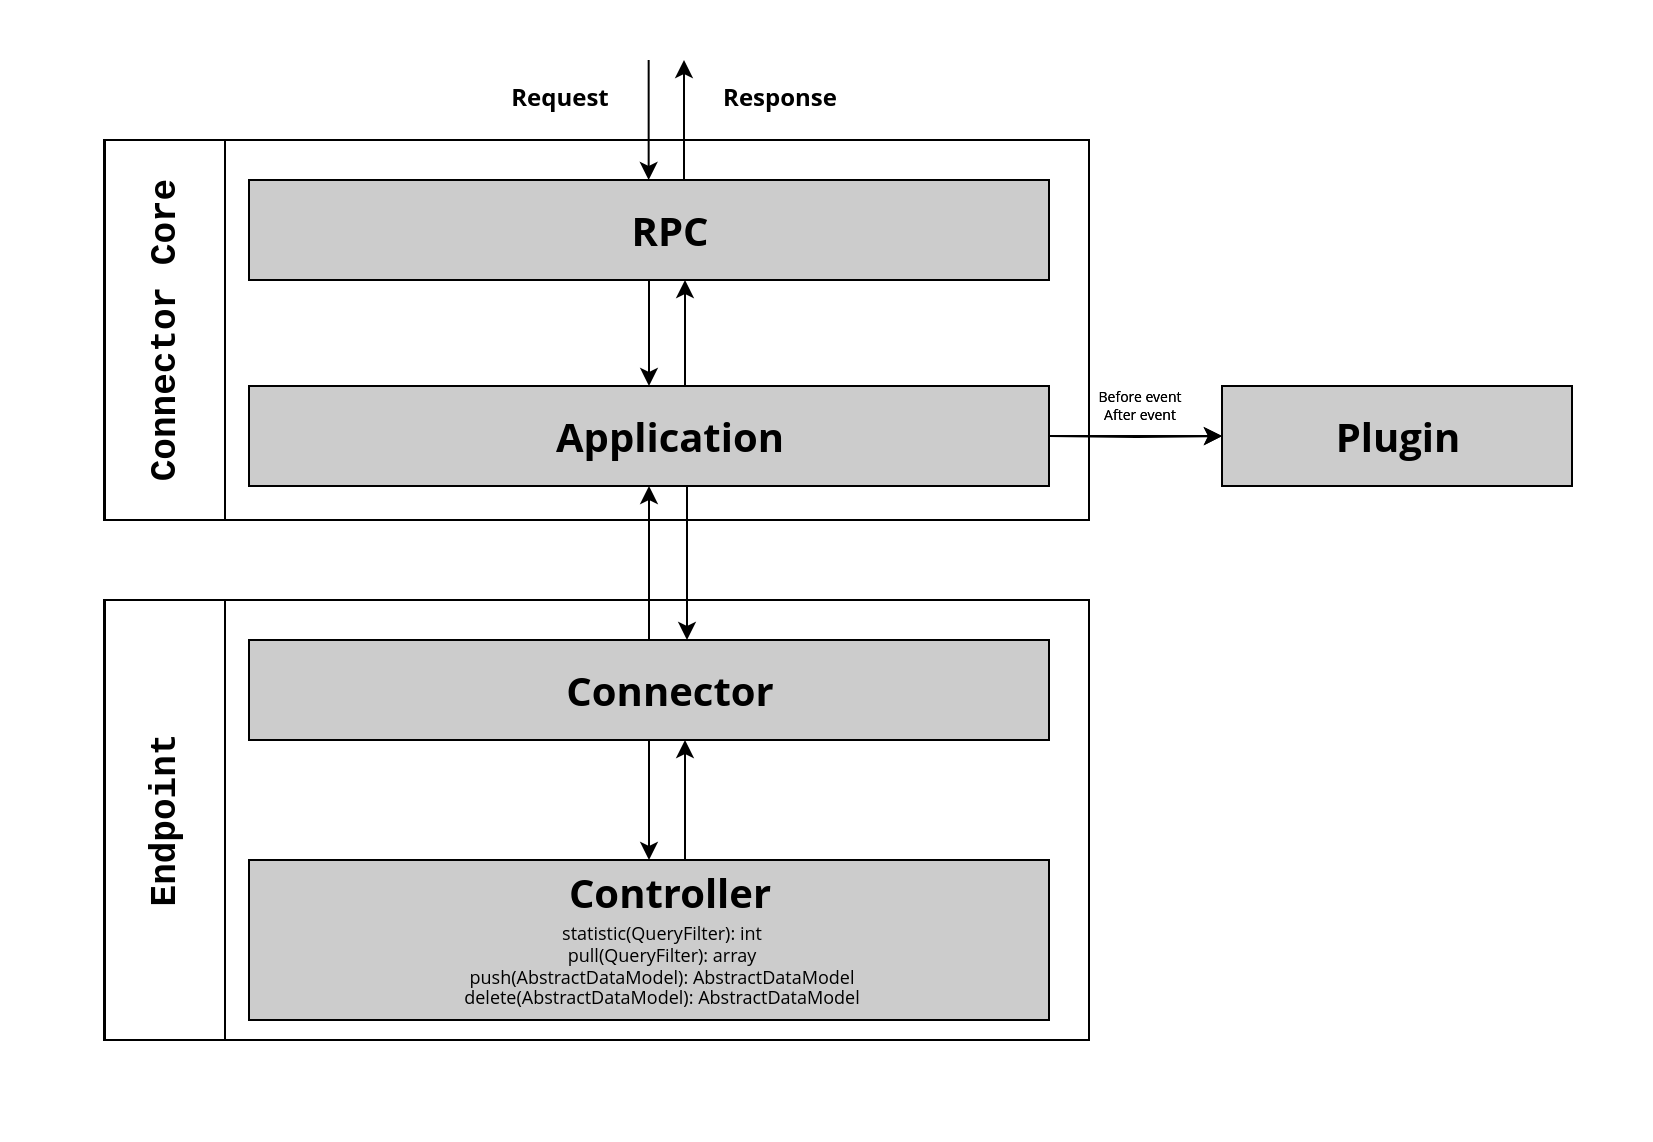 <mxfile version="13.7.3" type="device"><diagram id="C5RBs43oDa-KdzZeNtuy" name="Page-1"><mxGraphModel dx="985" dy="613" grid="1" gridSize="10" guides="1" tooltips="1" connect="1" arrows="1" fold="1" page="1" pageScale="1" pageWidth="827" pageHeight="1169" math="0" shadow="0"><root><mxCell id="WIyWlLk6GJQsqaUBKTNV-0"/><mxCell id="WIyWlLk6GJQsqaUBKTNV-1" parent="WIyWlLk6GJQsqaUBKTNV-0"/><mxCell id="3oK24SFI6hp9J9_T0SnS-45" value="" style="rounded=0;whiteSpace=wrap;html=1;labelBackgroundColor=none;fontSize=7;align=left;strokeColor=none;" parent="WIyWlLk6GJQsqaUBKTNV-1" vertex="1"><mxGeometry x="30" y="50" width="825.5" height="570" as="geometry"/></mxCell><mxCell id="3oK24SFI6hp9J9_T0SnS-0" value="" style="rounded=0;whiteSpace=wrap;html=1;" parent="WIyWlLk6GJQsqaUBKTNV-1" vertex="1"><mxGeometry x="82" y="120" width="492.5" height="190" as="geometry"/></mxCell><mxCell id="3oK24SFI6hp9J9_T0SnS-1" value="" style="rounded=0;whiteSpace=wrap;html=1;" parent="WIyWlLk6GJQsqaUBKTNV-1" vertex="1"><mxGeometry x="82.5" y="120" width="60" height="190" as="geometry"/></mxCell><mxCell id="3oK24SFI6hp9J9_T0SnS-2" value="&lt;font style=&quot;font-size: 18px&quot; face=&quot;Courier New&quot;&gt;Connector Core&lt;/font&gt;" style="text;html=1;strokeColor=none;fillColor=none;align=center;verticalAlign=middle;whiteSpace=wrap;rounded=0;rotation=-90;fontStyle=1;fontFamily=Open Sans;fontSource=https%3A%2F%2Ffonts.googleapis.com%2Fcss%3Ffamily%3DOpen%2BSans;" parent="WIyWlLk6GJQsqaUBKTNV-1" vertex="1"><mxGeometry x="30" y="205" width="165" height="20" as="geometry"/></mxCell><mxCell id="3oK24SFI6hp9J9_T0SnS-20" style="edgeStyle=orthogonalEdgeStyle;rounded=0;orthogonalLoop=1;jettySize=auto;html=1;entryX=0.5;entryY=0;entryDx=0;entryDy=0;" parent="WIyWlLk6GJQsqaUBKTNV-1" source="3oK24SFI6hp9J9_T0SnS-3" target="3oK24SFI6hp9J9_T0SnS-4" edge="1"><mxGeometry relative="1" as="geometry"/></mxCell><mxCell id="3oK24SFI6hp9J9_T0SnS-3" value="" style="rounded=0;whiteSpace=wrap;html=1;labelBorderColor=none;labelBackgroundColor=none;fillColor=#CCCCCC;" parent="WIyWlLk6GJQsqaUBKTNV-1" vertex="1"><mxGeometry x="154.5" y="140" width="400" height="50" as="geometry"/></mxCell><mxCell id="3oK24SFI6hp9J9_T0SnS-19" style="edgeStyle=orthogonalEdgeStyle;rounded=0;orthogonalLoop=1;jettySize=auto;html=1;entryX=0.5;entryY=1;entryDx=0;entryDy=0;" parent="WIyWlLk6GJQsqaUBKTNV-1" edge="1"><mxGeometry relative="1" as="geometry"><mxPoint x="372.5" y="250" as="sourcePoint"/><mxPoint x="372.5" y="190" as="targetPoint"/></mxGeometry></mxCell><mxCell id="3oK24SFI6hp9J9_T0SnS-4" value="" style="rounded=0;whiteSpace=wrap;html=1;fillColor=#CCCCCC;" parent="WIyWlLk6GJQsqaUBKTNV-1" vertex="1"><mxGeometry x="154.5" y="243" width="400" height="50" as="geometry"/></mxCell><mxCell id="3oK24SFI6hp9J9_T0SnS-14" value="&lt;font style=&quot;font-size: 20px&quot;&gt;Application&lt;/font&gt;" style="text;html=1;strokeColor=none;fillColor=none;align=center;verticalAlign=middle;whiteSpace=wrap;rounded=0;fontStyle=1;fontFamily=Open Sans;fontSource=https%3A%2F%2Ffonts.googleapis.com%2Fcss%3Ffamily%3DOpen%2BSans;" parent="WIyWlLk6GJQsqaUBKTNV-1" vertex="1"><mxGeometry x="344.5" y="258" width="40" height="20" as="geometry"/></mxCell><mxCell id="3oK24SFI6hp9J9_T0SnS-15" value="&lt;font style=&quot;font-size: 20px&quot;&gt;RPC&lt;/font&gt;" style="text;html=1;strokeColor=none;fillColor=none;align=center;verticalAlign=middle;whiteSpace=wrap;rounded=0;fontStyle=1;fontFamily=Open Sans;fontSource=https%3A%2F%2Ffonts.googleapis.com%2Fcss%3Ffamily%3DOpen%2BSans;" parent="WIyWlLk6GJQsqaUBKTNV-1" vertex="1"><mxGeometry x="344.5" y="155" width="40" height="20" as="geometry"/></mxCell><mxCell id="3oK24SFI6hp9J9_T0SnS-23" style="edgeStyle=orthogonalEdgeStyle;rounded=0;orthogonalLoop=1;jettySize=auto;html=1;entryX=0.5;entryY=0;entryDx=0;entryDy=0;" parent="WIyWlLk6GJQsqaUBKTNV-1" edge="1"><mxGeometry relative="1" as="geometry"><mxPoint x="354.33" y="80" as="sourcePoint"/><mxPoint x="354.33" y="140" as="targetPoint"/></mxGeometry></mxCell><mxCell id="3oK24SFI6hp9J9_T0SnS-24" style="edgeStyle=orthogonalEdgeStyle;rounded=0;orthogonalLoop=1;jettySize=auto;html=1;entryX=0.5;entryY=1;entryDx=0;entryDy=0;" parent="WIyWlLk6GJQsqaUBKTNV-1" edge="1"><mxGeometry relative="1" as="geometry"><mxPoint x="372" y="140" as="sourcePoint"/><mxPoint x="372" y="80" as="targetPoint"/></mxGeometry></mxCell><mxCell id="3oK24SFI6hp9J9_T0SnS-25" value="" style="rounded=0;whiteSpace=wrap;html=1;" parent="WIyWlLk6GJQsqaUBKTNV-1" vertex="1"><mxGeometry x="82" y="350" width="492.5" height="220" as="geometry"/></mxCell><mxCell id="3oK24SFI6hp9J9_T0SnS-26" value="" style="rounded=0;whiteSpace=wrap;html=1;" parent="WIyWlLk6GJQsqaUBKTNV-1" vertex="1"><mxGeometry x="82.5" y="350" width="60" height="220" as="geometry"/></mxCell><mxCell id="3oK24SFI6hp9J9_T0SnS-27" value="&lt;font style=&quot;font-size: 18px&quot; face=&quot;Courier New&quot;&gt;Endpoint&lt;/font&gt;" style="text;html=1;strokeColor=none;fillColor=none;align=center;verticalAlign=middle;whiteSpace=wrap;rounded=0;rotation=-90;fontStyle=1;fontFamily=Open Sans;fontSource=https%3A%2F%2Ffonts.googleapis.com%2Fcss%3Ffamily%3DOpen%2BSans;" parent="WIyWlLk6GJQsqaUBKTNV-1" vertex="1"><mxGeometry x="30" y="450" width="165" height="20" as="geometry"/></mxCell><mxCell id="3oK24SFI6hp9J9_T0SnS-28" style="edgeStyle=orthogonalEdgeStyle;rounded=0;orthogonalLoop=1;jettySize=auto;html=1;entryX=0.5;entryY=0;entryDx=0;entryDy=0;" parent="WIyWlLk6GJQsqaUBKTNV-1" source="3oK24SFI6hp9J9_T0SnS-29" target="3oK24SFI6hp9J9_T0SnS-31" edge="1"><mxGeometry relative="1" as="geometry"/></mxCell><mxCell id="3oK24SFI6hp9J9_T0SnS-43" value="" style="edgeStyle=orthogonalEdgeStyle;rounded=0;orthogonalLoop=1;jettySize=auto;html=1;fontSize=7;" parent="WIyWlLk6GJQsqaUBKTNV-1" edge="1"><mxGeometry relative="1" as="geometry"><mxPoint x="354.5" y="370" as="sourcePoint"/><mxPoint x="354.5" y="293" as="targetPoint"/></mxGeometry></mxCell><mxCell id="3oK24SFI6hp9J9_T0SnS-29" value="" style="rounded=0;whiteSpace=wrap;html=1;labelBorderColor=none;labelBackgroundColor=#CCCCCC;fillColor=#CCCCCC;" parent="WIyWlLk6GJQsqaUBKTNV-1" vertex="1"><mxGeometry x="154.5" y="370" width="400" height="50" as="geometry"/></mxCell><mxCell id="3oK24SFI6hp9J9_T0SnS-30" style="edgeStyle=orthogonalEdgeStyle;rounded=0;orthogonalLoop=1;jettySize=auto;html=1;entryX=0.5;entryY=1;entryDx=0;entryDy=0;" parent="WIyWlLk6GJQsqaUBKTNV-1" edge="1"><mxGeometry relative="1" as="geometry"><mxPoint x="372.5" y="480.0" as="sourcePoint"/><mxPoint x="372.5" y="420.0" as="targetPoint"/></mxGeometry></mxCell><mxCell id="3oK24SFI6hp9J9_T0SnS-31" value="" style="rounded=0;whiteSpace=wrap;html=1;fillColor=#CCCCCC;" parent="WIyWlLk6GJQsqaUBKTNV-1" vertex="1"><mxGeometry x="154.5" y="480" width="400" height="80" as="geometry"/></mxCell><mxCell id="3oK24SFI6hp9J9_T0SnS-32" value="&lt;font style=&quot;font-size: 20px&quot;&gt;Controller&lt;/font&gt;" style="text;html=1;strokeColor=none;fillColor=none;align=center;verticalAlign=middle;whiteSpace=wrap;rounded=0;fontStyle=1;fontFamily=Open Sans;fontSource=https%3A%2F%2Ffonts.googleapis.com%2Fcss%3Ffamily%3DOpen%2BSans;" parent="WIyWlLk6GJQsqaUBKTNV-1" vertex="1"><mxGeometry x="344.5" y="486" width="40" height="20" as="geometry"/></mxCell><mxCell id="3oK24SFI6hp9J9_T0SnS-33" value="&lt;font style=&quot;font-size: 20px&quot;&gt;Connector&lt;/font&gt;" style="text;html=1;strokeColor=none;fillColor=none;align=center;verticalAlign=middle;whiteSpace=wrap;rounded=0;fontStyle=1;fontFamily=Open Sans;fontSource=https%3A%2F%2Ffonts.googleapis.com%2Fcss%3Ffamily%3DOpen%2BSans;" parent="WIyWlLk6GJQsqaUBKTNV-1" vertex="1"><mxGeometry x="344.5" y="385" width="40" height="20" as="geometry"/></mxCell><mxCell id="3oK24SFI6hp9J9_T0SnS-36" value="Request" style="text;html=1;strokeColor=none;fillColor=none;align=center;verticalAlign=middle;whiteSpace=wrap;rounded=0;labelBackgroundColor=none;fontStyle=1;fontFamily=Open Sans;fontSource=https%3A%2F%2Ffonts.googleapis.com%2Fcss%3Ffamily%3DOpen%2BSans;" parent="WIyWlLk6GJQsqaUBKTNV-1" vertex="1"><mxGeometry x="290" y="89" width="40" height="20" as="geometry"/></mxCell><mxCell id="3oK24SFI6hp9J9_T0SnS-38" value="&lt;div&gt;Response&lt;/div&gt;" style="text;html=1;strokeColor=none;fillColor=none;align=center;verticalAlign=middle;whiteSpace=wrap;rounded=0;labelBackgroundColor=none;fontStyle=1;fontFamily=Open Sans;fontSource=https%3A%2F%2Ffonts.googleapis.com%2Fcss%3Ffamily%3DOpen%2BSans;" parent="WIyWlLk6GJQsqaUBKTNV-1" vertex="1"><mxGeometry x="400" y="89" width="40" height="20" as="geometry"/></mxCell><mxCell id="3oK24SFI6hp9J9_T0SnS-40" value="&lt;div style=&quot;font-size: 9px&quot;&gt;&lt;font style=&quot;font-size: 9px&quot; data-font-src=&quot;https://fonts.googleapis.com/css?family=Open+Sans&quot; face=&quot;Open Sans&quot;&gt;statistic(QueryFilter): int&lt;/font&gt;&lt;/div&gt;&lt;div style=&quot;font-size: 9px&quot;&gt;&lt;font style=&quot;font-size: 9px&quot; data-font-src=&quot;https://fonts.googleapis.com/css?family=Open+Sans&quot; face=&quot;Open Sans&quot;&gt;pull(QueryFilter): array&lt;/font&gt;&lt;/div&gt;&lt;div style=&quot;font-size: 9px&quot;&gt;&lt;font style=&quot;font-size: 9px&quot; data-font-src=&quot;https://fonts.googleapis.com/css?family=Open+Sans&quot; face=&quot;Open Sans&quot;&gt;push(AbstractDataModel): AbstractDataModel&lt;/font&gt;&lt;/div&gt;&lt;div style=&quot;font-size: 9px&quot;&gt;&lt;font style=&quot;font-size: 9px&quot; data-font-src=&quot;https://fonts.googleapis.com/css?family=Open+Sans&quot; face=&quot;Open Sans&quot;&gt;delete(AbstractDataModel): AbstractDataModel&lt;/font&gt;&lt;/div&gt;" style="text;html=1;strokeColor=none;fillColor=none;align=center;verticalAlign=middle;whiteSpace=wrap;rounded=0;labelBackgroundColor=none;fontSize=7;fontFamily=Open Sans;fontSource=https%3A%2F%2Ffonts.googleapis.com%2Fcss%3Ffamily%3DOpen%2BSans;" parent="WIyWlLk6GJQsqaUBKTNV-1" vertex="1"><mxGeometry x="230.5" y="523" width="260" height="20" as="geometry"/></mxCell><mxCell id="3oK24SFI6hp9J9_T0SnS-44" value="" style="edgeStyle=orthogonalEdgeStyle;rounded=0;orthogonalLoop=1;jettySize=auto;html=1;fontSize=7;" parent="WIyWlLk6GJQsqaUBKTNV-1" edge="1"><mxGeometry relative="1" as="geometry"><mxPoint x="373.5" y="293" as="sourcePoint"/><mxPoint x="373.5" y="370" as="targetPoint"/></mxGeometry></mxCell><mxCell id="vbjXNMhDN2J-MuXl0M16-7" value="Plugins" parent="WIyWlLk6GJQsqaUBKTNV-0"/><mxCell id="vbjXNMhDN2J-MuXl0M16-8" value="" style="rounded=0;whiteSpace=wrap;html=1;labelBackgroundColor=none;fontSize=7;align=left;strokeColor=none;" vertex="1" parent="vbjXNMhDN2J-MuXl0M16-7"><mxGeometry x="30" y="50" width="825.5" height="570" as="geometry"/></mxCell><mxCell id="vbjXNMhDN2J-MuXl0M16-9" value="" style="rounded=0;whiteSpace=wrap;html=1;" vertex="1" parent="vbjXNMhDN2J-MuXl0M16-7"><mxGeometry x="82" y="120" width="492.5" height="190" as="geometry"/></mxCell><mxCell id="vbjXNMhDN2J-MuXl0M16-10" value="" style="rounded=0;whiteSpace=wrap;html=1;" vertex="1" parent="vbjXNMhDN2J-MuXl0M16-7"><mxGeometry x="82.5" y="120" width="60" height="190" as="geometry"/></mxCell><mxCell id="vbjXNMhDN2J-MuXl0M16-11" value="&lt;font style=&quot;font-size: 18px&quot; face=&quot;Courier New&quot;&gt;Connector Core&lt;/font&gt;" style="text;html=1;strokeColor=none;fillColor=none;align=center;verticalAlign=middle;whiteSpace=wrap;rounded=0;rotation=-90;fontStyle=1;fontFamily=Open Sans;fontSource=https%3A%2F%2Ffonts.googleapis.com%2Fcss%3Ffamily%3DOpen%2BSans;" vertex="1" parent="vbjXNMhDN2J-MuXl0M16-7"><mxGeometry x="30" y="205" width="165" height="20" as="geometry"/></mxCell><mxCell id="vbjXNMhDN2J-MuXl0M16-12" style="edgeStyle=orthogonalEdgeStyle;rounded=0;orthogonalLoop=1;jettySize=auto;html=1;entryX=0.5;entryY=0;entryDx=0;entryDy=0;" edge="1" parent="vbjXNMhDN2J-MuXl0M16-7" source="vbjXNMhDN2J-MuXl0M16-13" target="vbjXNMhDN2J-MuXl0M16-16"><mxGeometry relative="1" as="geometry"/></mxCell><mxCell id="vbjXNMhDN2J-MuXl0M16-13" value="" style="rounded=0;whiteSpace=wrap;html=1;labelBorderColor=none;labelBackgroundColor=none;fillColor=#CCCCCC;" vertex="1" parent="vbjXNMhDN2J-MuXl0M16-7"><mxGeometry x="154.5" y="140" width="400" height="50" as="geometry"/></mxCell><mxCell id="vbjXNMhDN2J-MuXl0M16-14" style="edgeStyle=orthogonalEdgeStyle;rounded=0;orthogonalLoop=1;jettySize=auto;html=1;entryX=0.5;entryY=1;entryDx=0;entryDy=0;" edge="1" parent="vbjXNMhDN2J-MuXl0M16-7"><mxGeometry relative="1" as="geometry"><mxPoint x="372.5" y="250" as="sourcePoint"/><mxPoint x="372.5" y="190" as="targetPoint"/></mxGeometry></mxCell><mxCell id="vbjXNMhDN2J-MuXl0M16-15" value="" style="edgeStyle=orthogonalEdgeStyle;rounded=0;orthogonalLoop=1;jettySize=auto;html=1;" edge="1" parent="vbjXNMhDN2J-MuXl0M16-7" source="vbjXNMhDN2J-MuXl0M16-16" target="vbjXNMhDN2J-MuXl0M16-35"><mxGeometry relative="1" as="geometry"/></mxCell><mxCell id="vbjXNMhDN2J-MuXl0M16-16" value="" style="rounded=0;whiteSpace=wrap;html=1;fillColor=#CCCCCC;" vertex="1" parent="vbjXNMhDN2J-MuXl0M16-7"><mxGeometry x="154.5" y="243" width="400" height="50" as="geometry"/></mxCell><mxCell id="vbjXNMhDN2J-MuXl0M16-17" value="&lt;font style=&quot;font-size: 20px&quot;&gt;Application&lt;/font&gt;" style="text;html=1;strokeColor=none;fillColor=none;align=center;verticalAlign=middle;whiteSpace=wrap;rounded=0;fontStyle=1;fontFamily=Open Sans;fontSource=https%3A%2F%2Ffonts.googleapis.com%2Fcss%3Ffamily%3DOpen%2BSans;" vertex="1" parent="vbjXNMhDN2J-MuXl0M16-7"><mxGeometry x="344.5" y="258" width="40" height="20" as="geometry"/></mxCell><mxCell id="vbjXNMhDN2J-MuXl0M16-18" value="&lt;font style=&quot;font-size: 20px&quot;&gt;RPC&lt;/font&gt;" style="text;html=1;strokeColor=none;fillColor=none;align=center;verticalAlign=middle;whiteSpace=wrap;rounded=0;fontStyle=1;fontFamily=Open Sans;fontSource=https%3A%2F%2Ffonts.googleapis.com%2Fcss%3Ffamily%3DOpen%2BSans;" vertex="1" parent="vbjXNMhDN2J-MuXl0M16-7"><mxGeometry x="344.5" y="155" width="40" height="20" as="geometry"/></mxCell><mxCell id="vbjXNMhDN2J-MuXl0M16-19" style="edgeStyle=orthogonalEdgeStyle;rounded=0;orthogonalLoop=1;jettySize=auto;html=1;entryX=0.5;entryY=0;entryDx=0;entryDy=0;" edge="1" parent="vbjXNMhDN2J-MuXl0M16-7"><mxGeometry relative="1" as="geometry"><mxPoint x="354.33" y="80" as="sourcePoint"/><mxPoint x="354.33" y="140" as="targetPoint"/></mxGeometry></mxCell><mxCell id="vbjXNMhDN2J-MuXl0M16-20" style="edgeStyle=orthogonalEdgeStyle;rounded=0;orthogonalLoop=1;jettySize=auto;html=1;entryX=0.5;entryY=1;entryDx=0;entryDy=0;" edge="1" parent="vbjXNMhDN2J-MuXl0M16-7"><mxGeometry relative="1" as="geometry"><mxPoint x="372" y="140" as="sourcePoint"/><mxPoint x="372" y="80" as="targetPoint"/></mxGeometry></mxCell><mxCell id="vbjXNMhDN2J-MuXl0M16-21" value="" style="rounded=0;whiteSpace=wrap;html=1;" vertex="1" parent="vbjXNMhDN2J-MuXl0M16-7"><mxGeometry x="82" y="350" width="492.5" height="220" as="geometry"/></mxCell><mxCell id="vbjXNMhDN2J-MuXl0M16-22" value="" style="rounded=0;whiteSpace=wrap;html=1;" vertex="1" parent="vbjXNMhDN2J-MuXl0M16-7"><mxGeometry x="82.5" y="350" width="60" height="220" as="geometry"/></mxCell><mxCell id="vbjXNMhDN2J-MuXl0M16-23" value="&lt;font style=&quot;font-size: 18px&quot; face=&quot;Courier New&quot;&gt;Endpoint&lt;/font&gt;" style="text;html=1;strokeColor=none;fillColor=none;align=center;verticalAlign=middle;whiteSpace=wrap;rounded=0;rotation=-90;fontStyle=1;fontFamily=Open Sans;fontSource=https%3A%2F%2Ffonts.googleapis.com%2Fcss%3Ffamily%3DOpen%2BSans;" vertex="1" parent="vbjXNMhDN2J-MuXl0M16-7"><mxGeometry x="30" y="450" width="165" height="20" as="geometry"/></mxCell><mxCell id="vbjXNMhDN2J-MuXl0M16-24" style="edgeStyle=orthogonalEdgeStyle;rounded=0;orthogonalLoop=1;jettySize=auto;html=1;entryX=0.5;entryY=0;entryDx=0;entryDy=0;" edge="1" parent="vbjXNMhDN2J-MuXl0M16-7" source="vbjXNMhDN2J-MuXl0M16-26" target="vbjXNMhDN2J-MuXl0M16-28"><mxGeometry relative="1" as="geometry"/></mxCell><mxCell id="vbjXNMhDN2J-MuXl0M16-25" value="" style="edgeStyle=orthogonalEdgeStyle;rounded=0;orthogonalLoop=1;jettySize=auto;html=1;fontSize=7;" edge="1" parent="vbjXNMhDN2J-MuXl0M16-7"><mxGeometry relative="1" as="geometry"><mxPoint x="354.5" y="370" as="sourcePoint"/><mxPoint x="354.5" y="293" as="targetPoint"/></mxGeometry></mxCell><mxCell id="vbjXNMhDN2J-MuXl0M16-26" value="" style="rounded=0;whiteSpace=wrap;html=1;labelBorderColor=none;labelBackgroundColor=#CCCCCC;fillColor=#CCCCCC;" vertex="1" parent="vbjXNMhDN2J-MuXl0M16-7"><mxGeometry x="154.5" y="370" width="400" height="50" as="geometry"/></mxCell><mxCell id="vbjXNMhDN2J-MuXl0M16-27" style="edgeStyle=orthogonalEdgeStyle;rounded=0;orthogonalLoop=1;jettySize=auto;html=1;entryX=0.5;entryY=1;entryDx=0;entryDy=0;" edge="1" parent="vbjXNMhDN2J-MuXl0M16-7"><mxGeometry relative="1" as="geometry"><mxPoint x="372.5" y="480.0" as="sourcePoint"/><mxPoint x="372.5" y="420.0" as="targetPoint"/></mxGeometry></mxCell><mxCell id="vbjXNMhDN2J-MuXl0M16-28" value="" style="rounded=0;whiteSpace=wrap;html=1;fillColor=#CCCCCC;" vertex="1" parent="vbjXNMhDN2J-MuXl0M16-7"><mxGeometry x="154.5" y="480" width="400" height="80" as="geometry"/></mxCell><mxCell id="vbjXNMhDN2J-MuXl0M16-29" value="&lt;font style=&quot;font-size: 20px&quot;&gt;Controller&lt;/font&gt;" style="text;html=1;strokeColor=none;fillColor=none;align=center;verticalAlign=middle;whiteSpace=wrap;rounded=0;fontStyle=1;fontFamily=Open Sans;fontSource=https%3A%2F%2Ffonts.googleapis.com%2Fcss%3Ffamily%3DOpen%2BSans;" vertex="1" parent="vbjXNMhDN2J-MuXl0M16-7"><mxGeometry x="344.5" y="486" width="40" height="20" as="geometry"/></mxCell><mxCell id="vbjXNMhDN2J-MuXl0M16-30" value="&lt;font style=&quot;font-size: 20px&quot;&gt;Connector&lt;/font&gt;" style="text;html=1;strokeColor=none;fillColor=none;align=center;verticalAlign=middle;whiteSpace=wrap;rounded=0;fontStyle=1;fontFamily=Open Sans;fontSource=https%3A%2F%2Ffonts.googleapis.com%2Fcss%3Ffamily%3DOpen%2BSans;" vertex="1" parent="vbjXNMhDN2J-MuXl0M16-7"><mxGeometry x="344.5" y="385" width="40" height="20" as="geometry"/></mxCell><mxCell id="vbjXNMhDN2J-MuXl0M16-31" value="Request" style="text;html=1;strokeColor=none;fillColor=none;align=center;verticalAlign=middle;whiteSpace=wrap;rounded=0;labelBackgroundColor=none;fontStyle=1;fontFamily=Open Sans;fontSource=https%3A%2F%2Ffonts.googleapis.com%2Fcss%3Ffamily%3DOpen%2BSans;" vertex="1" parent="vbjXNMhDN2J-MuXl0M16-7"><mxGeometry x="290" y="89" width="40" height="20" as="geometry"/></mxCell><mxCell id="vbjXNMhDN2J-MuXl0M16-32" value="&lt;div&gt;Response&lt;/div&gt;" style="text;html=1;strokeColor=none;fillColor=none;align=center;verticalAlign=middle;whiteSpace=wrap;rounded=0;labelBackgroundColor=none;fontStyle=1;fontFamily=Open Sans;fontSource=https%3A%2F%2Ffonts.googleapis.com%2Fcss%3Ffamily%3DOpen%2BSans;" vertex="1" parent="vbjXNMhDN2J-MuXl0M16-7"><mxGeometry x="400" y="89" width="40" height="20" as="geometry"/></mxCell><mxCell id="vbjXNMhDN2J-MuXl0M16-33" value="&lt;div style=&quot;font-size: 9px&quot;&gt;&lt;font style=&quot;font-size: 9px&quot; data-font-src=&quot;https://fonts.googleapis.com/css?family=Open+Sans&quot; face=&quot;Open Sans&quot;&gt;statistic(QueryFilter): int&lt;/font&gt;&lt;/div&gt;&lt;div style=&quot;font-size: 9px&quot;&gt;&lt;font style=&quot;font-size: 9px&quot; data-font-src=&quot;https://fonts.googleapis.com/css?family=Open+Sans&quot; face=&quot;Open Sans&quot;&gt;pull(QueryFilter): array&lt;/font&gt;&lt;/div&gt;&lt;div style=&quot;font-size: 9px&quot;&gt;&lt;font style=&quot;font-size: 9px&quot; data-font-src=&quot;https://fonts.googleapis.com/css?family=Open+Sans&quot; face=&quot;Open Sans&quot;&gt;push(AbstractDataModel): AbstractDataModel&lt;/font&gt;&lt;/div&gt;&lt;div style=&quot;font-size: 9px&quot;&gt;&lt;font style=&quot;font-size: 9px&quot; data-font-src=&quot;https://fonts.googleapis.com/css?family=Open+Sans&quot; face=&quot;Open Sans&quot;&gt;delete(AbstractDataModel): AbstractDataModel&lt;/font&gt;&lt;/div&gt;" style="text;html=1;strokeColor=none;fillColor=none;align=center;verticalAlign=middle;whiteSpace=wrap;rounded=0;labelBackgroundColor=none;fontSize=7;fontFamily=Open Sans;fontSource=https%3A%2F%2Ffonts.googleapis.com%2Fcss%3Ffamily%3DOpen%2BSans;" vertex="1" parent="vbjXNMhDN2J-MuXl0M16-7"><mxGeometry x="230.5" y="523" width="260" height="20" as="geometry"/></mxCell><mxCell id="vbjXNMhDN2J-MuXl0M16-34" value="" style="edgeStyle=orthogonalEdgeStyle;rounded=0;orthogonalLoop=1;jettySize=auto;html=1;fontSize=7;" edge="1" parent="vbjXNMhDN2J-MuXl0M16-7"><mxGeometry relative="1" as="geometry"><mxPoint x="373.5" y="293" as="sourcePoint"/><mxPoint x="373.5" y="370" as="targetPoint"/></mxGeometry></mxCell><mxCell id="vbjXNMhDN2J-MuXl0M16-35" value="" style="rounded=0;whiteSpace=wrap;html=1;fillColor=#CCCCCC;" vertex="1" parent="vbjXNMhDN2J-MuXl0M16-7"><mxGeometry x="641" y="243" width="175" height="50" as="geometry"/></mxCell><mxCell id="vbjXNMhDN2J-MuXl0M16-36" value="&lt;div&gt;&lt;font style=&quot;font-size: 20px&quot;&gt;Plugin&lt;/font&gt;&lt;/div&gt;" style="text;html=1;strokeColor=none;fillColor=none;align=center;verticalAlign=middle;whiteSpace=wrap;rounded=0;fontStyle=1;fontFamily=Open Sans;fontSource=https%3A%2F%2Ffonts.googleapis.com%2Fcss%3Ffamily%3DOpen%2BSans;" vertex="1" parent="vbjXNMhDN2J-MuXl0M16-7"><mxGeometry x="708.5" y="258" width="40" height="20" as="geometry"/></mxCell><mxCell id="vbjXNMhDN2J-MuXl0M16-37" value="&lt;div&gt;Before event&lt;/div&gt;&lt;div&gt;After event&lt;br&gt;&lt;/div&gt;" style="text;html=1;strokeColor=none;fillColor=none;align=center;verticalAlign=middle;whiteSpace=wrap;rounded=0;labelBackgroundColor=none;fontSize=7;fontFamily=Open Sans;fontSource=https%3A%2F%2Ffonts.googleapis.com%2Fcss%3Ffamily%3DOpen%2BSans;" vertex="1" parent="vbjXNMhDN2J-MuXl0M16-7"><mxGeometry x="470" y="243" width="260" height="20" as="geometry"/></mxCell><mxCell id="vbjXNMhDN2J-MuXl0M16-69" value="" style="edgeStyle=orthogonalEdgeStyle;rounded=0;orthogonalLoop=1;jettySize=auto;html=1;" edge="1" parent="vbjXNMhDN2J-MuXl0M16-7" target="vbjXNMhDN2J-MuXl0M16-70"><mxGeometry relative="1" as="geometry"><mxPoint x="554.5" y="268.0" as="sourcePoint"/></mxGeometry></mxCell><mxCell id="vbjXNMhDN2J-MuXl0M16-70" value="" style="rounded=0;whiteSpace=wrap;html=1;fillColor=#CCCCCC;" vertex="1" parent="vbjXNMhDN2J-MuXl0M16-7"><mxGeometry x="641" y="243" width="175" height="50" as="geometry"/></mxCell><mxCell id="vbjXNMhDN2J-MuXl0M16-71" value="&lt;div&gt;&lt;font style=&quot;font-size: 20px&quot;&gt;Plugin&lt;/font&gt;&lt;/div&gt;" style="text;html=1;strokeColor=none;fillColor=none;align=center;verticalAlign=middle;whiteSpace=wrap;rounded=0;fontStyle=1;fontFamily=Open Sans;fontSource=https%3A%2F%2Ffonts.googleapis.com%2Fcss%3Ffamily%3DOpen%2BSans;" vertex="1" parent="vbjXNMhDN2J-MuXl0M16-7"><mxGeometry x="708.5" y="258" width="40" height="20" as="geometry"/></mxCell><mxCell id="vbjXNMhDN2J-MuXl0M16-72" value="&lt;div&gt;Before event&lt;/div&gt;&lt;div&gt;After event&lt;br&gt;&lt;/div&gt;" style="text;html=1;strokeColor=none;fillColor=none;align=center;verticalAlign=middle;whiteSpace=wrap;rounded=0;labelBackgroundColor=none;fontSize=7;fontFamily=Open Sans;fontSource=https%3A%2F%2Ffonts.googleapis.com%2Fcss%3Ffamily%3DOpen%2BSans;" vertex="1" parent="vbjXNMhDN2J-MuXl0M16-7"><mxGeometry x="470" y="243" width="260" height="20" as="geometry"/></mxCell></root></mxGraphModel></diagram></mxfile>